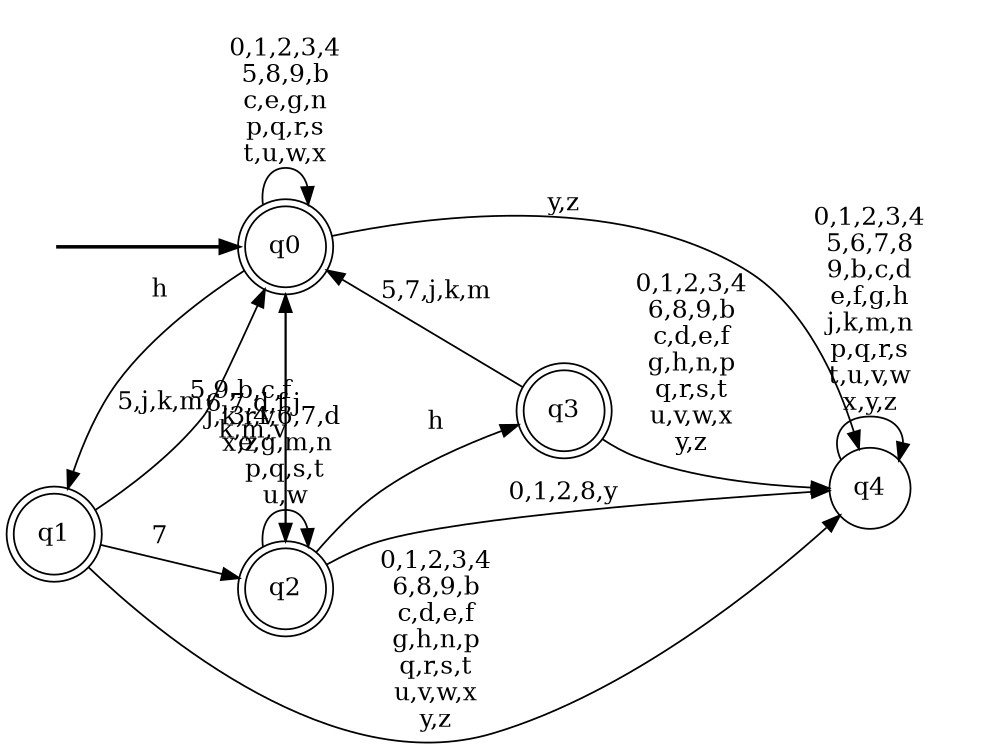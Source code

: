 digraph BlueStar {
__start0 [style = invis, shape = none, label = "", width = 0, height = 0];

rankdir=LR;
size="8,5";

s0 [style="rounded,filled", color="black", fillcolor="white" shape="doublecircle", label="q0"];
s1 [style="rounded,filled", color="black", fillcolor="white" shape="doublecircle", label="q1"];
s2 [style="rounded,filled", color="black", fillcolor="white" shape="doublecircle", label="q2"];
s3 [style="rounded,filled", color="black", fillcolor="white" shape="doublecircle", label="q3"];
s4 [style="filled", color="black", fillcolor="white" shape="circle", label="q4"];
subgraph cluster_main { 
	graph [pad=".75", ranksep="0.15", nodesep="0.15"];
	 style=invis; 
	__start0 -> s0 [penwidth=2];
}
s0 -> s0 [label="0,1,2,3,4\n5,8,9,b\nc,e,g,n\np,q,r,s\nt,u,w,x"];
s0 -> s1 [label="h"];
s0 -> s2 [label="6,7,d,f,j\nk,m,v"];
s0 -> s4 [label="y,z"];
s1 -> s0 [label="5,j,k,m"];
s1 -> s2 [label="7"];
s1 -> s4 [label="0,1,2,3,4\n6,8,9,b\nc,d,e,f\ng,h,n,p\nq,r,s,t\nu,v,w,x\ny,z"];
s2 -> s0 [label="5,9,b,c,f\nj,k,r,v\nx,z"];
s2 -> s2 [label="3,4,6,7,d\ne,g,m,n\np,q,s,t\nu,w"];
s2 -> s3 [label="h"];
s2 -> s4 [label="0,1,2,8,y"];
s3 -> s0 [label="5,7,j,k,m"];
s3 -> s4 [label="0,1,2,3,4\n6,8,9,b\nc,d,e,f\ng,h,n,p\nq,r,s,t\nu,v,w,x\ny,z"];
s4 -> s4 [label="0,1,2,3,4\n5,6,7,8\n9,b,c,d\ne,f,g,h\nj,k,m,n\np,q,r,s\nt,u,v,w\nx,y,z"];

}